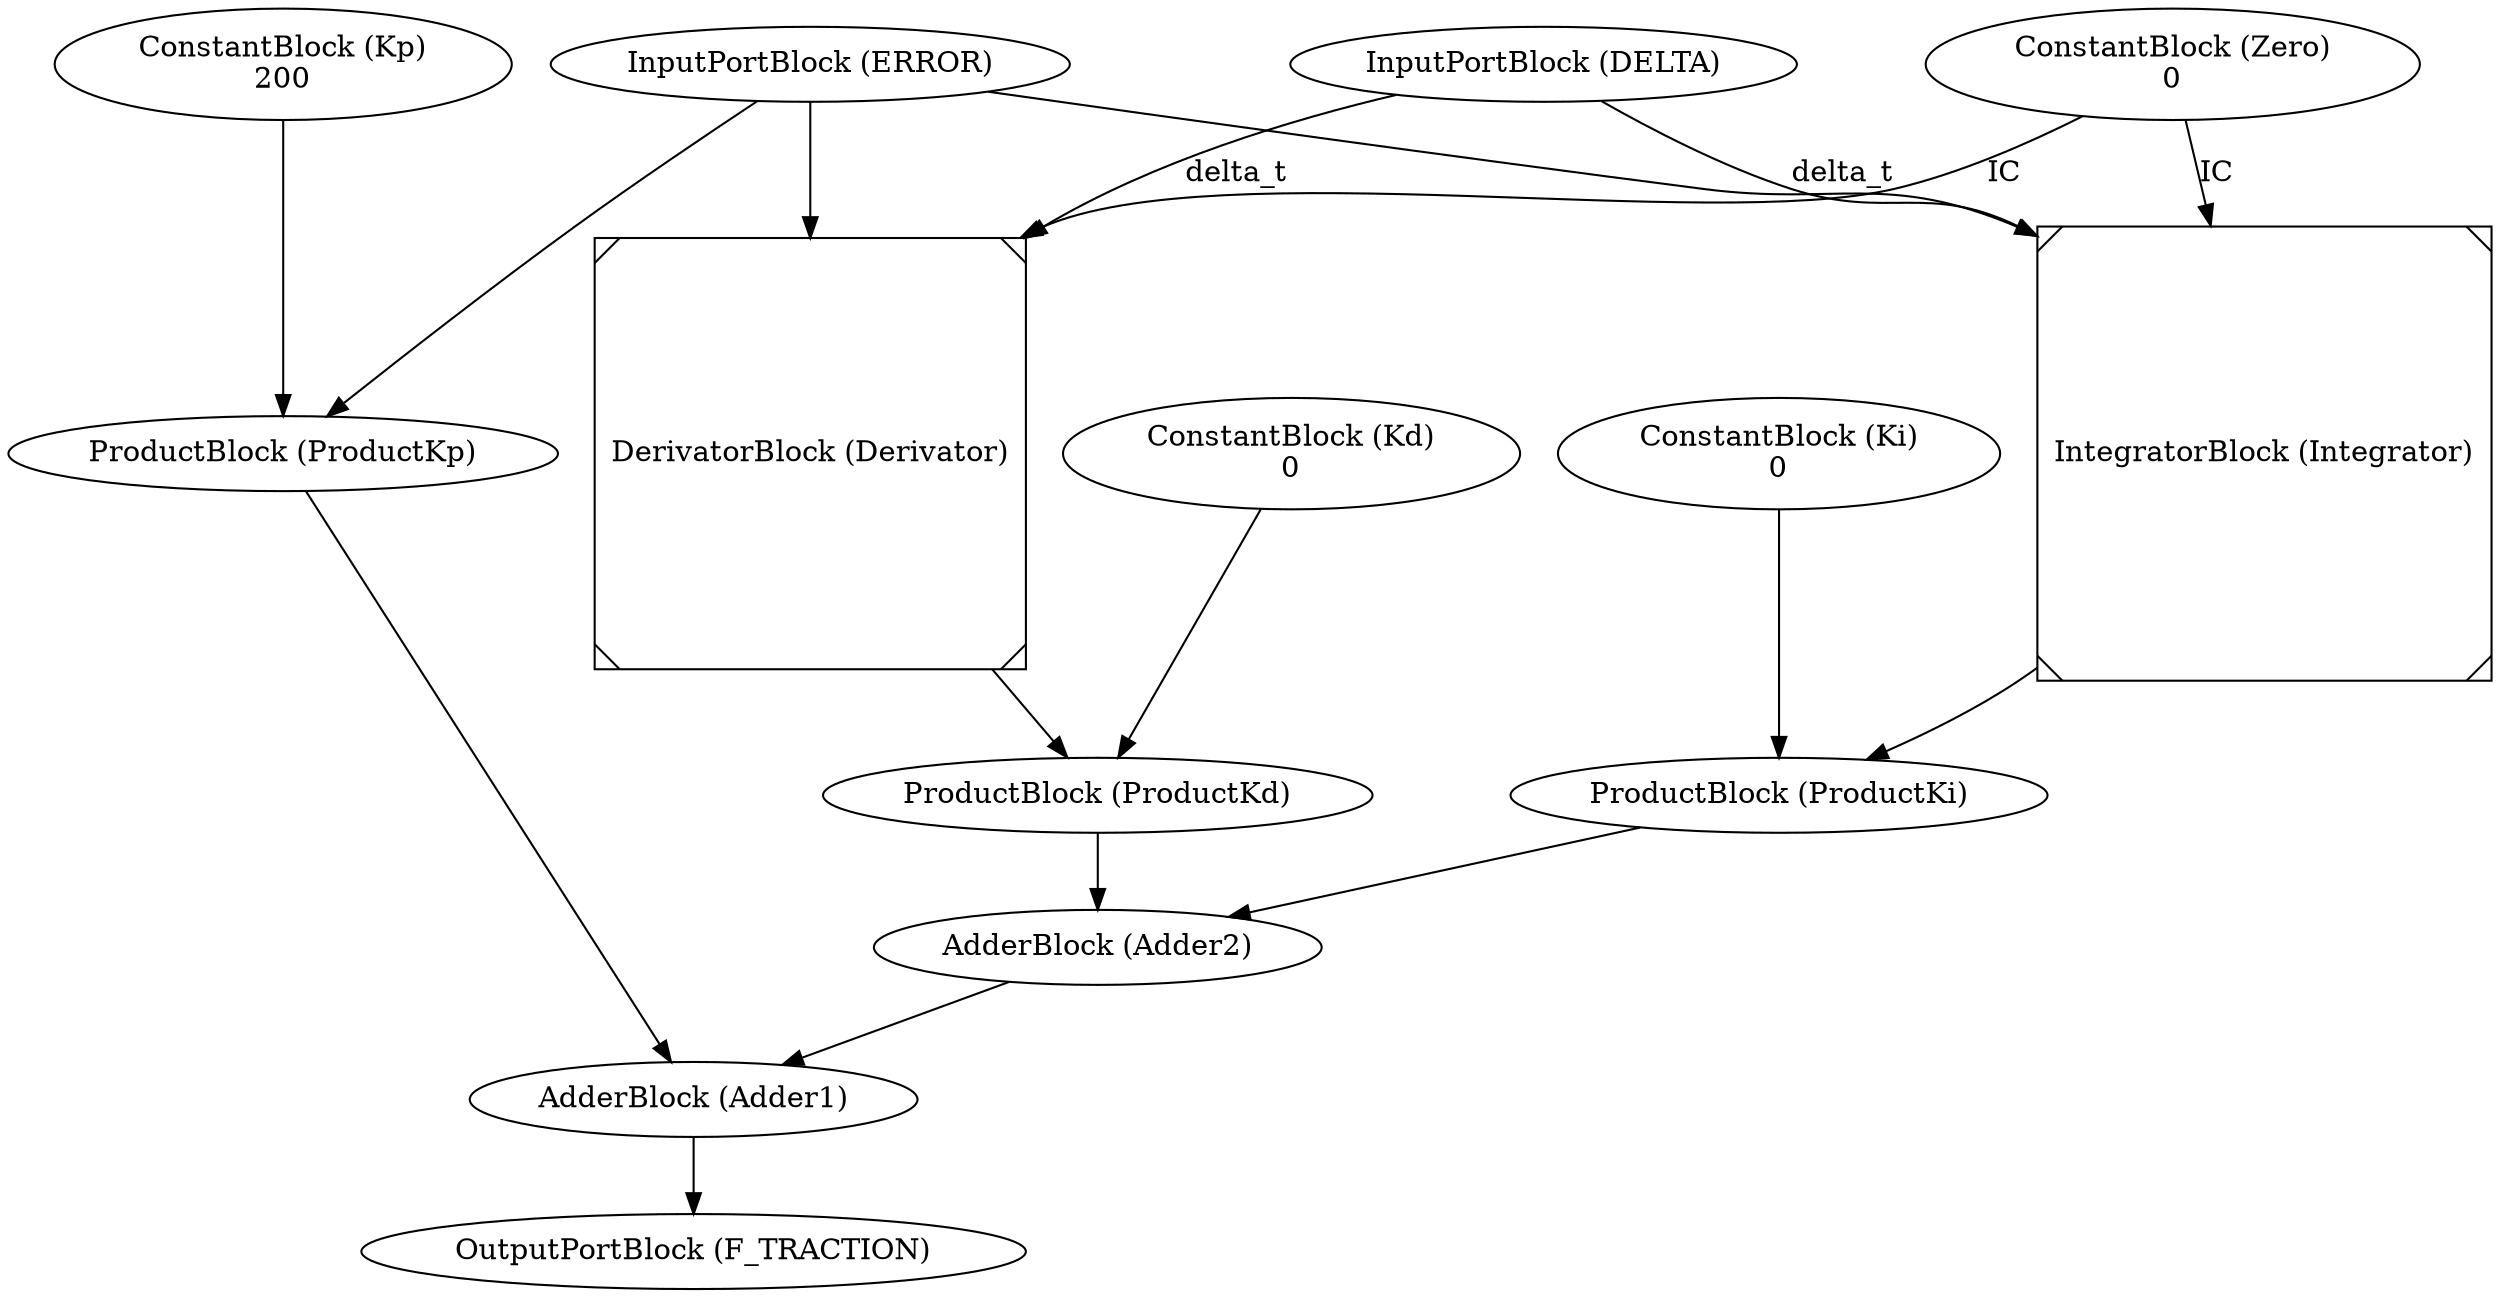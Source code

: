 digraph graphname
{ERROR [label="InputPortBlock (ERROR)"];
DELTA [label="InputPortBlock (DELTA)"];
F_TRACTION [label="OutputPortBlock (F_TRACTION)"];
Adder1 -> F_TRACTION [label=""];
Zero [label="ConstantBlock (Zero)\n0"];
Kp [label="ConstantBlock (Kp)\n200"];
Ki [label="ConstantBlock (Ki)\n0"];
Kd [label="ConstantBlock (Kd)\n0"];
Adder1 [label="AdderBlock (Adder1)"];
ProductKp -> Adder1 [label=""];
Adder2 -> Adder1 [label=""];
Adder2 [label="AdderBlock (Adder2)"];
ProductKd -> Adder2 [label=""];
ProductKi -> Adder2 [label=""];
ProductKp [label="ProductBlock (ProductKp)"];
Kp -> ProductKp [label=""];
ERROR -> ProductKp [label=""];
ProductKi [label="ProductBlock (ProductKi)"];
Ki -> ProductKi [label=""];
Integrator -> ProductKi [label=""];
ProductKd [label="ProductBlock (ProductKd)"];
Kd -> ProductKd [label=""];
Derivator -> ProductKd [label=""];
Integrator [label="IntegratorBlock (Integrator)",shape=Msquare];
DELTA -> Integrator [label="delta_t"];
Zero -> Integrator [label="IC"];
ERROR -> Integrator [label=""];
Derivator [label="DerivatorBlock (Derivator)",shape=Msquare];
DELTA -> Derivator [label="delta_t"];
Zero -> Derivator [label="IC"];
ERROR -> Derivator [label=""];

}